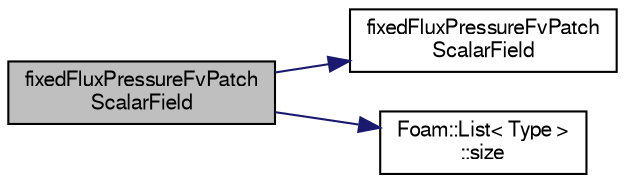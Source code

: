 digraph "fixedFluxPressureFvPatchScalarField"
{
  bgcolor="transparent";
  edge [fontname="FreeSans",fontsize="10",labelfontname="FreeSans",labelfontsize="10"];
  node [fontname="FreeSans",fontsize="10",shape=record];
  rankdir="LR";
  Node11 [label="fixedFluxPressureFvPatch\lScalarField",height=0.2,width=0.4,color="black", fillcolor="grey75", style="filled", fontcolor="black"];
  Node11 -> Node12 [color="midnightblue",fontsize="10",style="solid",fontname="FreeSans"];
  Node12 [label="fixedFluxPressureFvPatch\lScalarField",height=0.2,width=0.4,color="black",URL="$a22094.html#a66aca615e18989fc4834fcaf6cb88b99",tooltip="Construct from patch and internal field. "];
  Node11 -> Node13 [color="midnightblue",fontsize="10",style="solid",fontname="FreeSans"];
  Node13 [label="Foam::List\< Type \>\l::size",height=0.2,width=0.4,color="black",URL="$a25694.html#a8a5f6fa29bd4b500caf186f60245b384",tooltip="Override size to be inconsistent with allocated storage. "];
}
